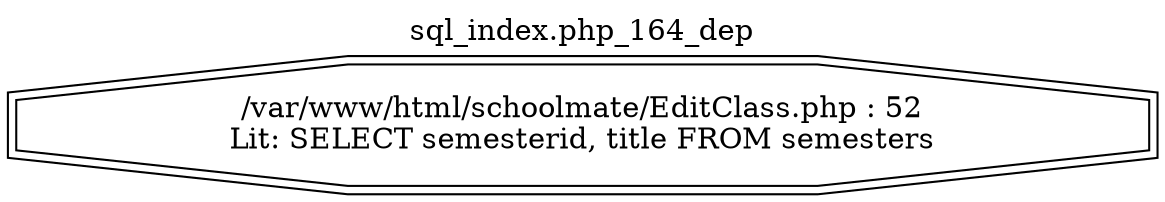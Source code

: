 digraph cfg {
  label="sql_index.php_164_dep";
  labelloc=t;
  n1 [shape=doubleoctagon, label="/var/www/html/schoolmate/EditClass.php : 52\nLit: SELECT semesterid, title FROM semesters\n"];
}
